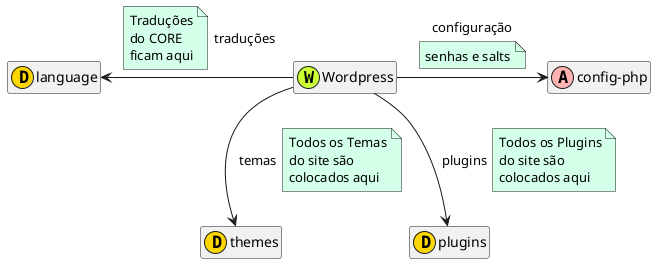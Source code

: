 @startuml

class Wordpress << (W,#CCFF33) >>
class themes << (D,gold) >>
class plugins << (D,gold) >>
class language << (D,gold) >>
class "config-php"  << (A,#FFB2B2) >>
Wordpress -> "config-php" : configuração
note on link #D4FFE9: senhas e salts

Wordpress --> themes : temas
note right on link #D4FFE9
  Todos os Temas
  do site são
  colocados aqui
end note

Wordpress --> plugins : plugins
note right on link #D4FFE9
  Todos os Plugins
  do site são
  colocados aqui
end note

language <- Wordpress : traduções
note left on link #D4FFE9
  Traduções
  do CORE
  ficam aqui
end note
hide members

@enduml

